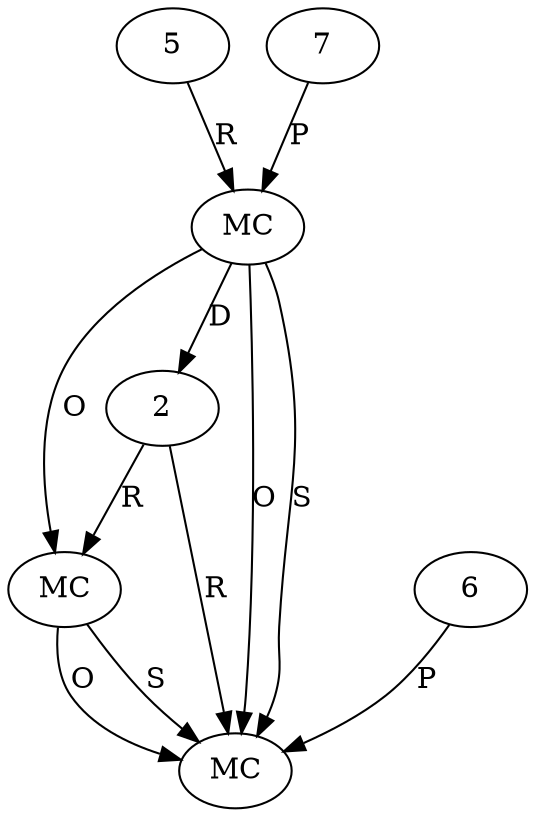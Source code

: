 digraph "AUG" {

  1 [ label="MC" s="matches()" t="Matcher" l="938" ];
  2 [ t="Matcher" n="matcher" ];
  3 [ label="MC" s="matcher()" t="Pattern" l="937" ];
  4 [ label="MC" s="group()" t="MatchResult" l="961" ];
  5 [ t="Pattern" n="filter" ];
  6 [ t="int" v="3" ];
  7 [ t="String" n="tm" ];
  2 -> 1 [ label="R" ];
  3 -> 1 [ label="O" ];
  3 -> 2 [ label="D" ];
  7 -> 3 [ label="P" ];
  5 -> 3 [ label="R" ];
  3 -> 4 [ label="O" ];
  6 -> 4 [ label="P" ];
  3 -> 4 [ label="S" ];
  2 -> 4 [ label="R" ];
  1 -> 4 [ label="O" ];
  1 -> 4 [ label="S" ];
}

